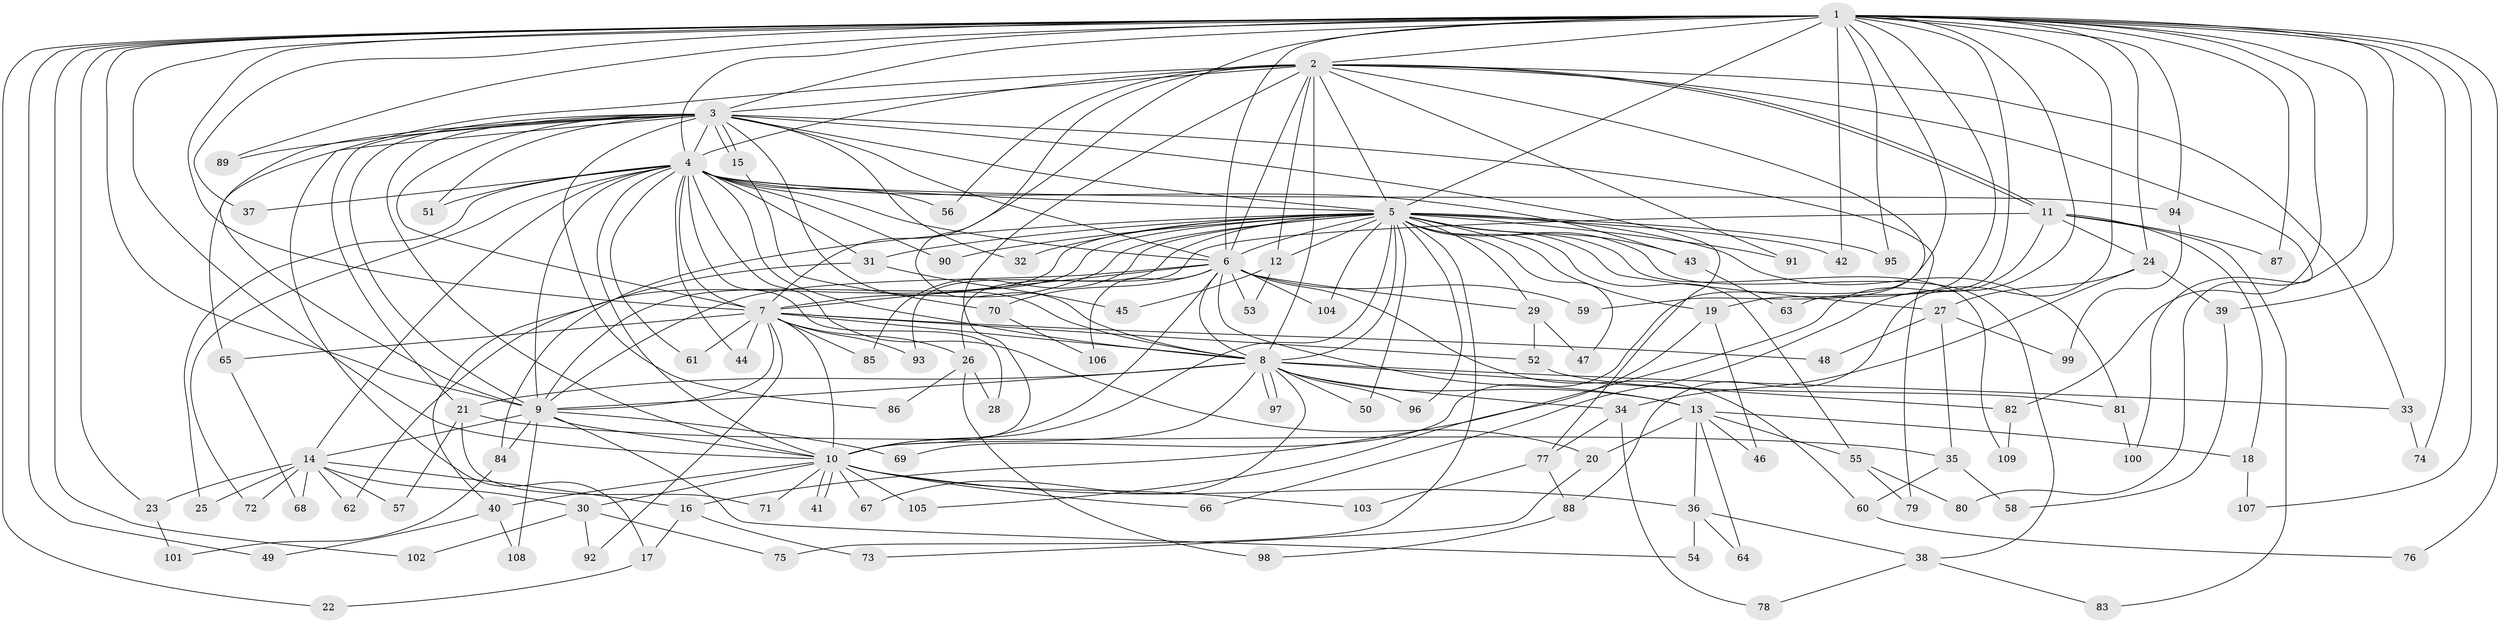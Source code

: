 // coarse degree distribution, {40: 0.013157894736842105, 20: 0.013157894736842105, 13: 0.013157894736842105, 25: 0.013157894736842105, 4: 0.07894736842105263, 2: 0.5526315789473685, 3: 0.14473684210526316, 6: 0.02631578947368421, 1: 0.11842105263157894, 5: 0.013157894736842105, 11: 0.013157894736842105}
// Generated by graph-tools (version 1.1) at 2025/47/03/04/25 21:47:56]
// undirected, 109 vertices, 243 edges
graph export_dot {
graph [start="1"]
  node [color=gray90,style=filled];
  1;
  2;
  3;
  4;
  5;
  6;
  7;
  8;
  9;
  10;
  11;
  12;
  13;
  14;
  15;
  16;
  17;
  18;
  19;
  20;
  21;
  22;
  23;
  24;
  25;
  26;
  27;
  28;
  29;
  30;
  31;
  32;
  33;
  34;
  35;
  36;
  37;
  38;
  39;
  40;
  41;
  42;
  43;
  44;
  45;
  46;
  47;
  48;
  49;
  50;
  51;
  52;
  53;
  54;
  55;
  56;
  57;
  58;
  59;
  60;
  61;
  62;
  63;
  64;
  65;
  66;
  67;
  68;
  69;
  70;
  71;
  72;
  73;
  74;
  75;
  76;
  77;
  78;
  79;
  80;
  81;
  82;
  83;
  84;
  85;
  86;
  87;
  88;
  89;
  90;
  91;
  92;
  93;
  94;
  95;
  96;
  97;
  98;
  99;
  100;
  101;
  102;
  103;
  104;
  105;
  106;
  107;
  108;
  109;
  1 -- 2;
  1 -- 3;
  1 -- 4;
  1 -- 5;
  1 -- 6;
  1 -- 7;
  1 -- 8;
  1 -- 9;
  1 -- 10;
  1 -- 19;
  1 -- 22;
  1 -- 23;
  1 -- 24;
  1 -- 37;
  1 -- 39;
  1 -- 42;
  1 -- 49;
  1 -- 59;
  1 -- 63;
  1 -- 66;
  1 -- 74;
  1 -- 76;
  1 -- 80;
  1 -- 82;
  1 -- 87;
  1 -- 88;
  1 -- 89;
  1 -- 94;
  1 -- 95;
  1 -- 102;
  1 -- 107;
  2 -- 3;
  2 -- 4;
  2 -- 5;
  2 -- 6;
  2 -- 7;
  2 -- 8;
  2 -- 9;
  2 -- 10;
  2 -- 11;
  2 -- 11;
  2 -- 12;
  2 -- 33;
  2 -- 56;
  2 -- 69;
  2 -- 91;
  2 -- 100;
  3 -- 4;
  3 -- 5;
  3 -- 6;
  3 -- 7;
  3 -- 8;
  3 -- 9;
  3 -- 10;
  3 -- 15;
  3 -- 15;
  3 -- 17;
  3 -- 21;
  3 -- 32;
  3 -- 51;
  3 -- 65;
  3 -- 77;
  3 -- 79;
  3 -- 86;
  3 -- 89;
  4 -- 5;
  4 -- 6;
  4 -- 7;
  4 -- 8;
  4 -- 9;
  4 -- 10;
  4 -- 14;
  4 -- 20;
  4 -- 25;
  4 -- 28;
  4 -- 31;
  4 -- 37;
  4 -- 43;
  4 -- 44;
  4 -- 51;
  4 -- 56;
  4 -- 61;
  4 -- 72;
  4 -- 90;
  4 -- 94;
  5 -- 6;
  5 -- 7;
  5 -- 8;
  5 -- 9;
  5 -- 10;
  5 -- 12;
  5 -- 19;
  5 -- 27;
  5 -- 29;
  5 -- 31;
  5 -- 32;
  5 -- 38;
  5 -- 42;
  5 -- 43;
  5 -- 47;
  5 -- 50;
  5 -- 55;
  5 -- 62;
  5 -- 75;
  5 -- 81;
  5 -- 84;
  5 -- 85;
  5 -- 90;
  5 -- 91;
  5 -- 93;
  5 -- 95;
  5 -- 96;
  5 -- 104;
  5 -- 109;
  6 -- 7;
  6 -- 8;
  6 -- 9;
  6 -- 10;
  6 -- 13;
  6 -- 29;
  6 -- 53;
  6 -- 59;
  6 -- 60;
  6 -- 70;
  6 -- 104;
  6 -- 106;
  7 -- 8;
  7 -- 9;
  7 -- 10;
  7 -- 26;
  7 -- 44;
  7 -- 48;
  7 -- 52;
  7 -- 61;
  7 -- 65;
  7 -- 85;
  7 -- 92;
  7 -- 93;
  8 -- 9;
  8 -- 10;
  8 -- 13;
  8 -- 21;
  8 -- 33;
  8 -- 34;
  8 -- 50;
  8 -- 67;
  8 -- 82;
  8 -- 96;
  8 -- 97;
  8 -- 97;
  9 -- 10;
  9 -- 14;
  9 -- 54;
  9 -- 69;
  9 -- 84;
  9 -- 108;
  10 -- 30;
  10 -- 36;
  10 -- 40;
  10 -- 41;
  10 -- 41;
  10 -- 66;
  10 -- 67;
  10 -- 71;
  10 -- 103;
  10 -- 105;
  11 -- 16;
  11 -- 18;
  11 -- 24;
  11 -- 26;
  11 -- 83;
  11 -- 87;
  12 -- 45;
  12 -- 53;
  13 -- 18;
  13 -- 20;
  13 -- 36;
  13 -- 46;
  13 -- 55;
  13 -- 64;
  14 -- 16;
  14 -- 23;
  14 -- 25;
  14 -- 30;
  14 -- 57;
  14 -- 62;
  14 -- 68;
  14 -- 72;
  15 -- 70;
  16 -- 17;
  16 -- 73;
  17 -- 22;
  18 -- 107;
  19 -- 46;
  19 -- 105;
  20 -- 73;
  21 -- 35;
  21 -- 57;
  21 -- 71;
  23 -- 101;
  24 -- 27;
  24 -- 34;
  24 -- 39;
  26 -- 28;
  26 -- 86;
  26 -- 98;
  27 -- 35;
  27 -- 48;
  27 -- 99;
  29 -- 47;
  29 -- 52;
  30 -- 75;
  30 -- 92;
  30 -- 102;
  31 -- 40;
  31 -- 45;
  33 -- 74;
  34 -- 77;
  34 -- 78;
  35 -- 58;
  35 -- 60;
  36 -- 38;
  36 -- 54;
  36 -- 64;
  38 -- 78;
  38 -- 83;
  39 -- 58;
  40 -- 49;
  40 -- 108;
  43 -- 63;
  52 -- 81;
  55 -- 79;
  55 -- 80;
  60 -- 76;
  65 -- 68;
  70 -- 106;
  77 -- 88;
  77 -- 103;
  81 -- 100;
  82 -- 109;
  84 -- 101;
  88 -- 98;
  94 -- 99;
}
